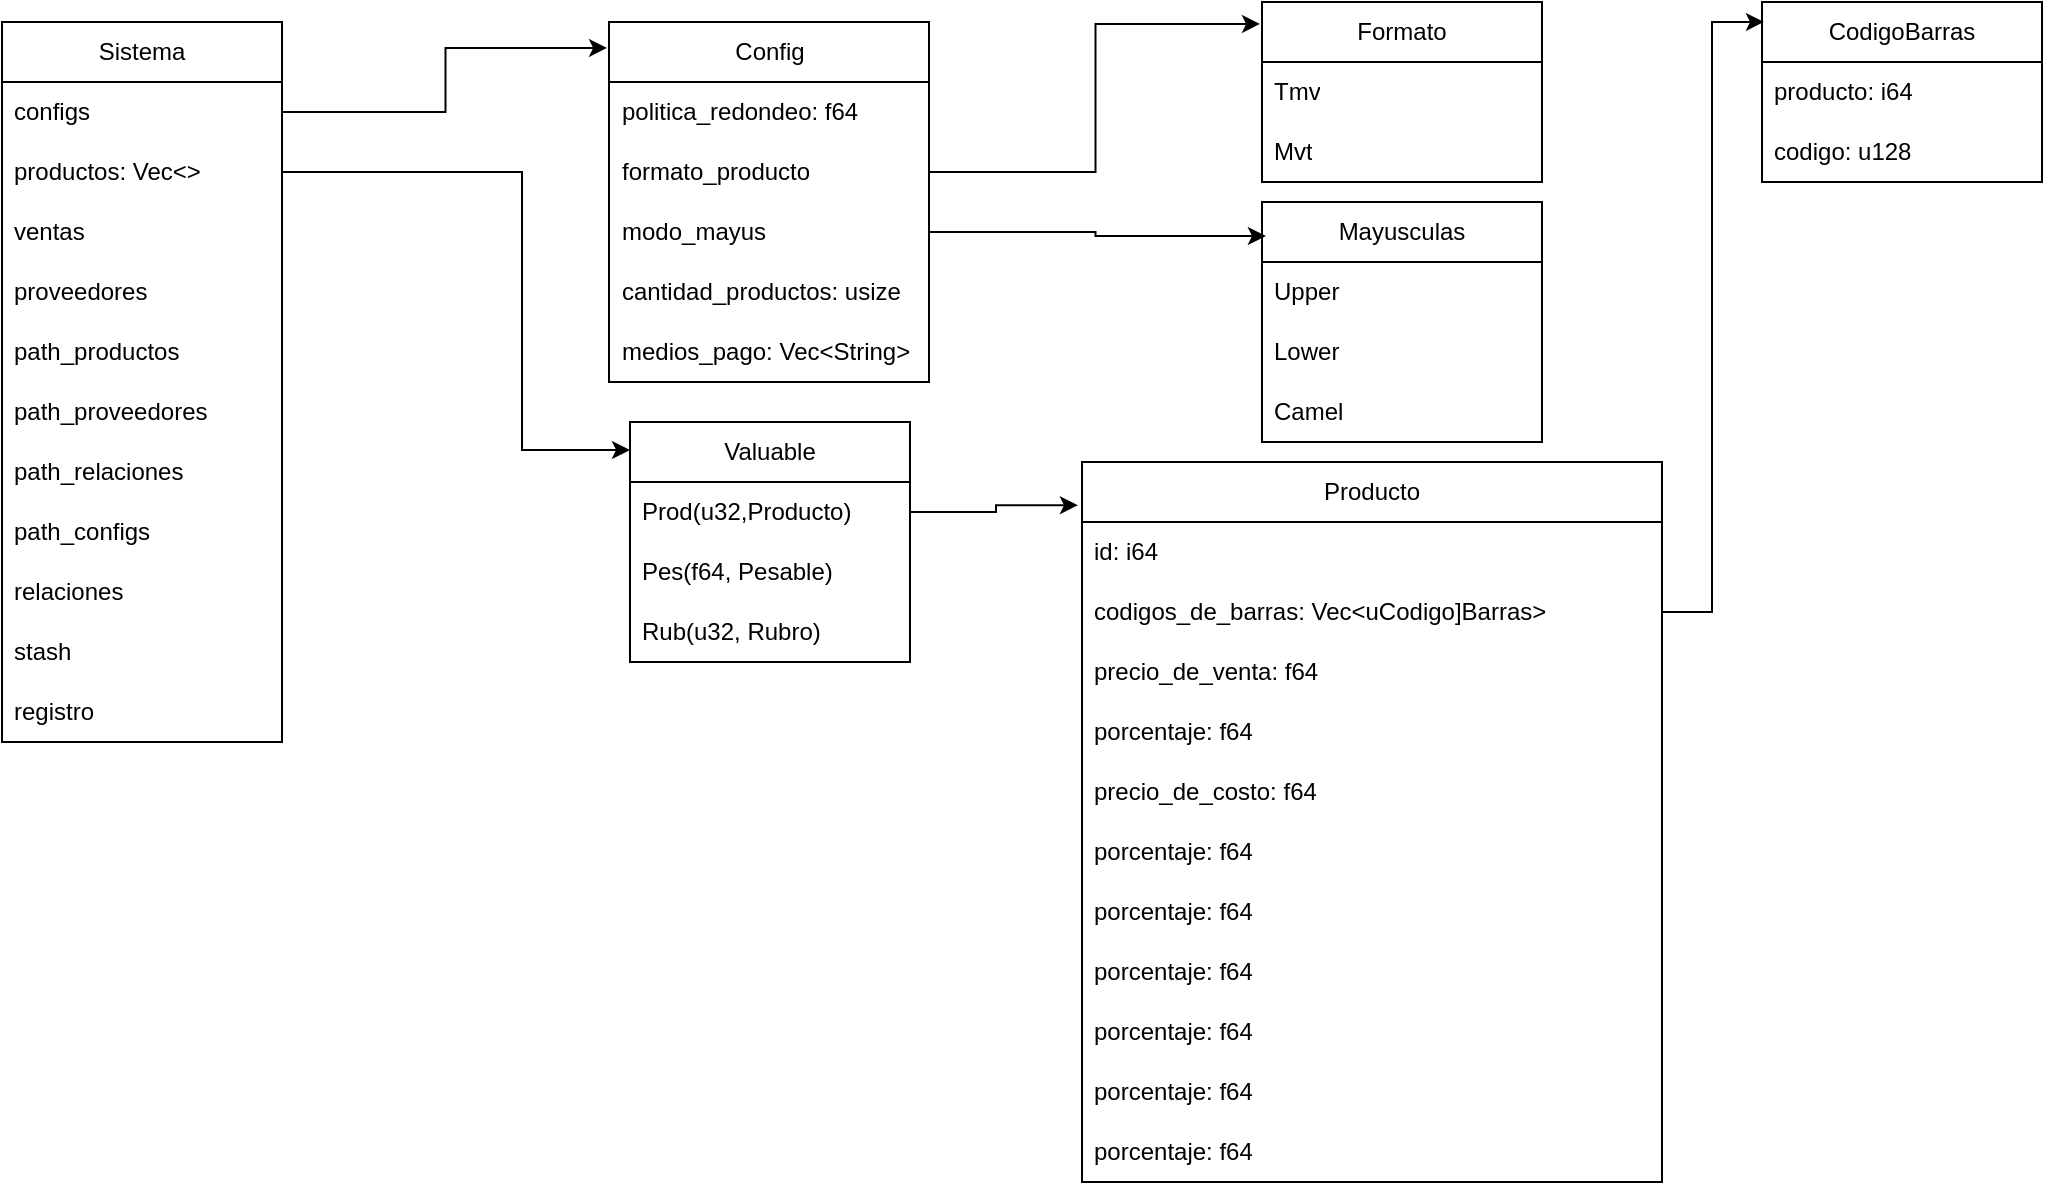 <mxfile version="22.1.16" type="github">
  <diagram name="Página-1" id="ZlQyiPSFrL7CcYV8kKTX">
    <mxGraphModel dx="880" dy="452" grid="1" gridSize="10" guides="1" tooltips="1" connect="1" arrows="1" fold="1" page="1" pageScale="1" pageWidth="827" pageHeight="1169" math="0" shadow="0">
      <root>
        <mxCell id="0" />
        <mxCell id="1" parent="0" />
        <mxCell id="BwbXATqt2oTvsvLEoZ2m-17" value="Sistema" style="swimlane;fontStyle=0;childLayout=stackLayout;horizontal=1;startSize=30;horizontalStack=0;resizeParent=1;resizeParentMax=0;resizeLast=0;collapsible=1;marginBottom=0;whiteSpace=wrap;html=1;" parent="1" vertex="1">
          <mxGeometry x="30" y="20" width="140" height="360" as="geometry" />
        </mxCell>
        <mxCell id="BwbXATqt2oTvsvLEoZ2m-18" value="configs" style="text;strokeColor=none;fillColor=none;align=left;verticalAlign=middle;spacingLeft=4;spacingRight=4;overflow=hidden;points=[[0,0.5],[1,0.5]];portConstraint=eastwest;rotatable=0;whiteSpace=wrap;html=1;" parent="BwbXATqt2oTvsvLEoZ2m-17" vertex="1">
          <mxGeometry y="30" width="140" height="30" as="geometry" />
        </mxCell>
        <mxCell id="BwbXATqt2oTvsvLEoZ2m-19" value="productos: Vec&amp;lt;&amp;gt;" style="text;strokeColor=none;fillColor=none;align=left;verticalAlign=middle;spacingLeft=4;spacingRight=4;overflow=hidden;points=[[0,0.5],[1,0.5]];portConstraint=eastwest;rotatable=0;whiteSpace=wrap;html=1;" parent="BwbXATqt2oTvsvLEoZ2m-17" vertex="1">
          <mxGeometry y="60" width="140" height="30" as="geometry" />
        </mxCell>
        <mxCell id="BwbXATqt2oTvsvLEoZ2m-20" value="ventas" style="text;strokeColor=none;fillColor=none;align=left;verticalAlign=middle;spacingLeft=4;spacingRight=4;overflow=hidden;points=[[0,0.5],[1,0.5]];portConstraint=eastwest;rotatable=0;whiteSpace=wrap;html=1;" parent="BwbXATqt2oTvsvLEoZ2m-17" vertex="1">
          <mxGeometry y="90" width="140" height="30" as="geometry" />
        </mxCell>
        <mxCell id="BwbXATqt2oTvsvLEoZ2m-21" value="&lt;div&gt;proveedores&lt;/div&gt;" style="text;strokeColor=none;fillColor=none;align=left;verticalAlign=middle;spacingLeft=4;spacingRight=4;overflow=hidden;points=[[0,0.5],[1,0.5]];portConstraint=eastwest;rotatable=0;whiteSpace=wrap;html=1;" parent="BwbXATqt2oTvsvLEoZ2m-17" vertex="1">
          <mxGeometry y="120" width="140" height="30" as="geometry" />
        </mxCell>
        <mxCell id="BwbXATqt2oTvsvLEoZ2m-22" value="path_productos" style="text;strokeColor=none;fillColor=none;align=left;verticalAlign=middle;spacingLeft=4;spacingRight=4;overflow=hidden;points=[[0,0.5],[1,0.5]];portConstraint=eastwest;rotatable=0;whiteSpace=wrap;html=1;" parent="BwbXATqt2oTvsvLEoZ2m-17" vertex="1">
          <mxGeometry y="150" width="140" height="30" as="geometry" />
        </mxCell>
        <mxCell id="BwbXATqt2oTvsvLEoZ2m-23" value="path_proveedores" style="text;strokeColor=none;fillColor=none;align=left;verticalAlign=middle;spacingLeft=4;spacingRight=4;overflow=hidden;points=[[0,0.5],[1,0.5]];portConstraint=eastwest;rotatable=0;whiteSpace=wrap;html=1;" parent="BwbXATqt2oTvsvLEoZ2m-17" vertex="1">
          <mxGeometry y="180" width="140" height="30" as="geometry" />
        </mxCell>
        <mxCell id="BwbXATqt2oTvsvLEoZ2m-24" value="path_relaciones" style="text;strokeColor=none;fillColor=none;align=left;verticalAlign=middle;spacingLeft=4;spacingRight=4;overflow=hidden;points=[[0,0.5],[1,0.5]];portConstraint=eastwest;rotatable=0;whiteSpace=wrap;html=1;" parent="BwbXATqt2oTvsvLEoZ2m-17" vertex="1">
          <mxGeometry y="210" width="140" height="30" as="geometry" />
        </mxCell>
        <mxCell id="BwbXATqt2oTvsvLEoZ2m-25" value="path_configs" style="text;strokeColor=none;fillColor=none;align=left;verticalAlign=middle;spacingLeft=4;spacingRight=4;overflow=hidden;points=[[0,0.5],[1,0.5]];portConstraint=eastwest;rotatable=0;whiteSpace=wrap;html=1;" parent="BwbXATqt2oTvsvLEoZ2m-17" vertex="1">
          <mxGeometry y="240" width="140" height="30" as="geometry" />
        </mxCell>
        <mxCell id="BwbXATqt2oTvsvLEoZ2m-26" value="relaciones" style="text;strokeColor=none;fillColor=none;align=left;verticalAlign=middle;spacingLeft=4;spacingRight=4;overflow=hidden;points=[[0,0.5],[1,0.5]];portConstraint=eastwest;rotatable=0;whiteSpace=wrap;html=1;" parent="BwbXATqt2oTvsvLEoZ2m-17" vertex="1">
          <mxGeometry y="270" width="140" height="30" as="geometry" />
        </mxCell>
        <mxCell id="BwbXATqt2oTvsvLEoZ2m-27" value="stash" style="text;strokeColor=none;fillColor=none;align=left;verticalAlign=middle;spacingLeft=4;spacingRight=4;overflow=hidden;points=[[0,0.5],[1,0.5]];portConstraint=eastwest;rotatable=0;whiteSpace=wrap;html=1;" parent="BwbXATqt2oTvsvLEoZ2m-17" vertex="1">
          <mxGeometry y="300" width="140" height="30" as="geometry" />
        </mxCell>
        <mxCell id="BwbXATqt2oTvsvLEoZ2m-28" value="registro" style="text;strokeColor=none;fillColor=none;align=left;verticalAlign=middle;spacingLeft=4;spacingRight=4;overflow=hidden;points=[[0,0.5],[1,0.5]];portConstraint=eastwest;rotatable=0;whiteSpace=wrap;html=1;" parent="BwbXATqt2oTvsvLEoZ2m-17" vertex="1">
          <mxGeometry y="330" width="140" height="30" as="geometry" />
        </mxCell>
        <mxCell id="BwbXATqt2oTvsvLEoZ2m-29" value="&lt;div&gt;Config&lt;/div&gt;" style="swimlane;fontStyle=0;childLayout=stackLayout;horizontal=1;startSize=30;horizontalStack=0;resizeParent=1;resizeParentMax=0;resizeLast=0;collapsible=1;marginBottom=0;whiteSpace=wrap;html=1;" parent="1" vertex="1">
          <mxGeometry x="333.5" y="20" width="160" height="180" as="geometry" />
        </mxCell>
        <mxCell id="BwbXATqt2oTvsvLEoZ2m-30" value="politica_redondeo: f64" style="text;strokeColor=none;fillColor=none;align=left;verticalAlign=middle;spacingLeft=4;spacingRight=4;overflow=hidden;points=[[0,0.5],[1,0.5]];portConstraint=eastwest;rotatable=0;whiteSpace=wrap;html=1;" parent="BwbXATqt2oTvsvLEoZ2m-29" vertex="1">
          <mxGeometry y="30" width="160" height="30" as="geometry" />
        </mxCell>
        <mxCell id="BwbXATqt2oTvsvLEoZ2m-31" value="formato_producto" style="text;strokeColor=none;fillColor=none;align=left;verticalAlign=middle;spacingLeft=4;spacingRight=4;overflow=hidden;points=[[0,0.5],[1,0.5]];portConstraint=eastwest;rotatable=0;whiteSpace=wrap;html=1;" parent="BwbXATqt2oTvsvLEoZ2m-29" vertex="1">
          <mxGeometry y="60" width="160" height="30" as="geometry" />
        </mxCell>
        <mxCell id="BwbXATqt2oTvsvLEoZ2m-32" value="modo_mayus" style="text;strokeColor=none;fillColor=none;align=left;verticalAlign=middle;spacingLeft=4;spacingRight=4;overflow=hidden;points=[[0,0.5],[1,0.5]];portConstraint=eastwest;rotatable=0;whiteSpace=wrap;html=1;" parent="BwbXATqt2oTvsvLEoZ2m-29" vertex="1">
          <mxGeometry y="90" width="160" height="30" as="geometry" />
        </mxCell>
        <mxCell id="BwbXATqt2oTvsvLEoZ2m-33" value="cantidad_productos: usize" style="text;strokeColor=none;fillColor=none;align=left;verticalAlign=middle;spacingLeft=4;spacingRight=4;overflow=hidden;points=[[0,0.5],[1,0.5]];portConstraint=eastwest;rotatable=0;whiteSpace=wrap;html=1;" parent="BwbXATqt2oTvsvLEoZ2m-29" vertex="1">
          <mxGeometry y="120" width="160" height="30" as="geometry" />
        </mxCell>
        <mxCell id="BwbXATqt2oTvsvLEoZ2m-34" value="medios_pago: Vec&amp;lt;String&amp;gt;" style="text;strokeColor=none;fillColor=none;align=left;verticalAlign=middle;spacingLeft=4;spacingRight=4;overflow=hidden;points=[[0,0.5],[1,0.5]];portConstraint=eastwest;rotatable=0;whiteSpace=wrap;html=1;" parent="BwbXATqt2oTvsvLEoZ2m-29" vertex="1">
          <mxGeometry y="150" width="160" height="30" as="geometry" />
        </mxCell>
        <mxCell id="BwbXATqt2oTvsvLEoZ2m-35" style="edgeStyle=orthogonalEdgeStyle;rounded=0;orthogonalLoop=1;jettySize=auto;html=1;entryX=-0.006;entryY=0.072;entryDx=0;entryDy=0;entryPerimeter=0;" parent="1" source="BwbXATqt2oTvsvLEoZ2m-18" target="BwbXATqt2oTvsvLEoZ2m-29" edge="1">
          <mxGeometry relative="1" as="geometry" />
        </mxCell>
        <mxCell id="BwbXATqt2oTvsvLEoZ2m-36" value="Formato" style="swimlane;fontStyle=0;childLayout=stackLayout;horizontal=1;startSize=30;horizontalStack=0;resizeParent=1;resizeParentMax=0;resizeLast=0;collapsible=1;marginBottom=0;whiteSpace=wrap;html=1;" parent="1" vertex="1">
          <mxGeometry x="660" y="10" width="140" height="90" as="geometry" />
        </mxCell>
        <mxCell id="BwbXATqt2oTvsvLEoZ2m-37" value="Tmv" style="text;strokeColor=none;fillColor=none;align=left;verticalAlign=middle;spacingLeft=4;spacingRight=4;overflow=hidden;points=[[0,0.5],[1,0.5]];portConstraint=eastwest;rotatable=0;whiteSpace=wrap;html=1;" parent="BwbXATqt2oTvsvLEoZ2m-36" vertex="1">
          <mxGeometry y="30" width="140" height="30" as="geometry" />
        </mxCell>
        <mxCell id="BwbXATqt2oTvsvLEoZ2m-38" value="Mvt" style="text;strokeColor=none;fillColor=none;align=left;verticalAlign=middle;spacingLeft=4;spacingRight=4;overflow=hidden;points=[[0,0.5],[1,0.5]];portConstraint=eastwest;rotatable=0;whiteSpace=wrap;html=1;" parent="BwbXATqt2oTvsvLEoZ2m-36" vertex="1">
          <mxGeometry y="60" width="140" height="30" as="geometry" />
        </mxCell>
        <mxCell id="BwbXATqt2oTvsvLEoZ2m-40" style="edgeStyle=orthogonalEdgeStyle;rounded=0;orthogonalLoop=1;jettySize=auto;html=1;entryX=-0.007;entryY=0.122;entryDx=0;entryDy=0;entryPerimeter=0;" parent="1" source="BwbXATqt2oTvsvLEoZ2m-31" target="BwbXATqt2oTvsvLEoZ2m-36" edge="1">
          <mxGeometry relative="1" as="geometry" />
        </mxCell>
        <mxCell id="BwbXATqt2oTvsvLEoZ2m-41" value="Mayusculas" style="swimlane;fontStyle=0;childLayout=stackLayout;horizontal=1;startSize=30;horizontalStack=0;resizeParent=1;resizeParentMax=0;resizeLast=0;collapsible=1;marginBottom=0;whiteSpace=wrap;html=1;" parent="1" vertex="1">
          <mxGeometry x="660" y="110" width="140" height="120" as="geometry" />
        </mxCell>
        <mxCell id="BwbXATqt2oTvsvLEoZ2m-42" value="Upper" style="text;strokeColor=none;fillColor=none;align=left;verticalAlign=middle;spacingLeft=4;spacingRight=4;overflow=hidden;points=[[0,0.5],[1,0.5]];portConstraint=eastwest;rotatable=0;whiteSpace=wrap;html=1;" parent="BwbXATqt2oTvsvLEoZ2m-41" vertex="1">
          <mxGeometry y="30" width="140" height="30" as="geometry" />
        </mxCell>
        <mxCell id="BwbXATqt2oTvsvLEoZ2m-43" value="Lower" style="text;strokeColor=none;fillColor=none;align=left;verticalAlign=middle;spacingLeft=4;spacingRight=4;overflow=hidden;points=[[0,0.5],[1,0.5]];portConstraint=eastwest;rotatable=0;whiteSpace=wrap;html=1;" parent="BwbXATqt2oTvsvLEoZ2m-41" vertex="1">
          <mxGeometry y="60" width="140" height="30" as="geometry" />
        </mxCell>
        <mxCell id="BwbXATqt2oTvsvLEoZ2m-44" value="Camel" style="text;strokeColor=none;fillColor=none;align=left;verticalAlign=middle;spacingLeft=4;spacingRight=4;overflow=hidden;points=[[0,0.5],[1,0.5]];portConstraint=eastwest;rotatable=0;whiteSpace=wrap;html=1;" parent="BwbXATqt2oTvsvLEoZ2m-41" vertex="1">
          <mxGeometry y="90" width="140" height="30" as="geometry" />
        </mxCell>
        <mxCell id="BwbXATqt2oTvsvLEoZ2m-45" style="edgeStyle=orthogonalEdgeStyle;rounded=0;orthogonalLoop=1;jettySize=auto;html=1;entryX=0.014;entryY=0.142;entryDx=0;entryDy=0;entryPerimeter=0;" parent="1" source="BwbXATqt2oTvsvLEoZ2m-32" target="BwbXATqt2oTvsvLEoZ2m-41" edge="1">
          <mxGeometry relative="1" as="geometry" />
        </mxCell>
        <mxCell id="BwbXATqt2oTvsvLEoZ2m-46" value="Valuable" style="swimlane;fontStyle=0;childLayout=stackLayout;horizontal=1;startSize=30;horizontalStack=0;resizeParent=1;resizeParentMax=0;resizeLast=0;collapsible=1;marginBottom=0;whiteSpace=wrap;html=1;" parent="1" vertex="1">
          <mxGeometry x="344" y="220" width="140" height="120" as="geometry" />
        </mxCell>
        <mxCell id="BwbXATqt2oTvsvLEoZ2m-47" value="Prod(u32,Producto)" style="text;strokeColor=none;fillColor=none;align=left;verticalAlign=middle;spacingLeft=4;spacingRight=4;overflow=hidden;points=[[0,0.5],[1,0.5]];portConstraint=eastwest;rotatable=0;whiteSpace=wrap;html=1;" parent="BwbXATqt2oTvsvLEoZ2m-46" vertex="1">
          <mxGeometry y="30" width="140" height="30" as="geometry" />
        </mxCell>
        <mxCell id="BwbXATqt2oTvsvLEoZ2m-48" value="Pes(f64, Pesable)" style="text;strokeColor=none;fillColor=none;align=left;verticalAlign=middle;spacingLeft=4;spacingRight=4;overflow=hidden;points=[[0,0.5],[1,0.5]];portConstraint=eastwest;rotatable=0;whiteSpace=wrap;html=1;" parent="BwbXATqt2oTvsvLEoZ2m-46" vertex="1">
          <mxGeometry y="60" width="140" height="30" as="geometry" />
        </mxCell>
        <mxCell id="BwbXATqt2oTvsvLEoZ2m-49" value="Rub(u32, Rubro)" style="text;strokeColor=none;fillColor=none;align=left;verticalAlign=middle;spacingLeft=4;spacingRight=4;overflow=hidden;points=[[0,0.5],[1,0.5]];portConstraint=eastwest;rotatable=0;whiteSpace=wrap;html=1;" parent="BwbXATqt2oTvsvLEoZ2m-46" vertex="1">
          <mxGeometry y="90" width="140" height="30" as="geometry" />
        </mxCell>
        <mxCell id="BwbXATqt2oTvsvLEoZ2m-50" style="edgeStyle=orthogonalEdgeStyle;rounded=0;orthogonalLoop=1;jettySize=auto;html=1;entryX=0;entryY=0.117;entryDx=0;entryDy=0;entryPerimeter=0;" parent="1" source="BwbXATqt2oTvsvLEoZ2m-19" target="BwbXATqt2oTvsvLEoZ2m-46" edge="1">
          <mxGeometry relative="1" as="geometry">
            <Array as="points">
              <mxPoint x="290" y="95" />
              <mxPoint x="290" y="234" />
            </Array>
          </mxGeometry>
        </mxCell>
        <mxCell id="BwbXATqt2oTvsvLEoZ2m-51" value="Producto" style="swimlane;fontStyle=0;childLayout=stackLayout;horizontal=1;startSize=30;horizontalStack=0;resizeParent=1;resizeParentMax=0;resizeLast=0;collapsible=1;marginBottom=0;whiteSpace=wrap;html=1;" parent="1" vertex="1">
          <mxGeometry x="570" y="240" width="290" height="360" as="geometry" />
        </mxCell>
        <mxCell id="BwbXATqt2oTvsvLEoZ2m-52" value="id: i64" style="text;strokeColor=none;fillColor=none;align=left;verticalAlign=middle;spacingLeft=4;spacingRight=4;overflow=hidden;points=[[0,0.5],[1,0.5]];portConstraint=eastwest;rotatable=0;whiteSpace=wrap;html=1;" parent="BwbXATqt2oTvsvLEoZ2m-51" vertex="1">
          <mxGeometry y="30" width="290" height="30" as="geometry" />
        </mxCell>
        <mxCell id="BwbXATqt2oTvsvLEoZ2m-53" value="codigos_de_barras: Vec&amp;lt;uCodigo]Barras&amp;gt;" style="text;strokeColor=none;fillColor=none;align=left;verticalAlign=middle;spacingLeft=4;spacingRight=4;overflow=hidden;points=[[0,0.5],[1,0.5]];portConstraint=eastwest;rotatable=0;whiteSpace=wrap;html=1;" parent="BwbXATqt2oTvsvLEoZ2m-51" vertex="1">
          <mxGeometry y="60" width="290" height="30" as="geometry" />
        </mxCell>
        <mxCell id="BwbXATqt2oTvsvLEoZ2m-54" value="precio_de_venta: f64" style="text;strokeColor=none;fillColor=none;align=left;verticalAlign=middle;spacingLeft=4;spacingRight=4;overflow=hidden;points=[[0,0.5],[1,0.5]];portConstraint=eastwest;rotatable=0;whiteSpace=wrap;html=1;" parent="BwbXATqt2oTvsvLEoZ2m-51" vertex="1">
          <mxGeometry y="90" width="290" height="30" as="geometry" />
        </mxCell>
        <mxCell id="BwbXATqt2oTvsvLEoZ2m-62" value="porcentaje: f64" style="text;strokeColor=none;fillColor=none;align=left;verticalAlign=middle;spacingLeft=4;spacingRight=4;overflow=hidden;points=[[0,0.5],[1,0.5]];portConstraint=eastwest;rotatable=0;whiteSpace=wrap;html=1;" parent="BwbXATqt2oTvsvLEoZ2m-51" vertex="1">
          <mxGeometry y="120" width="290" height="30" as="geometry" />
        </mxCell>
        <mxCell id="BwbXATqt2oTvsvLEoZ2m-64" value="precio_de_costo: f64" style="text;strokeColor=none;fillColor=none;align=left;verticalAlign=middle;spacingLeft=4;spacingRight=4;overflow=hidden;points=[[0,0.5],[1,0.5]];portConstraint=eastwest;rotatable=0;whiteSpace=wrap;html=1;" parent="BwbXATqt2oTvsvLEoZ2m-51" vertex="1">
          <mxGeometry y="150" width="290" height="30" as="geometry" />
        </mxCell>
        <mxCell id="BwbXATqt2oTvsvLEoZ2m-65" value="porcentaje: f64" style="text;strokeColor=none;fillColor=none;align=left;verticalAlign=middle;spacingLeft=4;spacingRight=4;overflow=hidden;points=[[0,0.5],[1,0.5]];portConstraint=eastwest;rotatable=0;whiteSpace=wrap;html=1;" parent="BwbXATqt2oTvsvLEoZ2m-51" vertex="1">
          <mxGeometry y="180" width="290" height="30" as="geometry" />
        </mxCell>
        <mxCell id="BwbXATqt2oTvsvLEoZ2m-66" value="porcentaje: f64" style="text;strokeColor=none;fillColor=none;align=left;verticalAlign=middle;spacingLeft=4;spacingRight=4;overflow=hidden;points=[[0,0.5],[1,0.5]];portConstraint=eastwest;rotatable=0;whiteSpace=wrap;html=1;" parent="BwbXATqt2oTvsvLEoZ2m-51" vertex="1">
          <mxGeometry y="210" width="290" height="30" as="geometry" />
        </mxCell>
        <mxCell id="BwbXATqt2oTvsvLEoZ2m-67" value="porcentaje: f64" style="text;strokeColor=none;fillColor=none;align=left;verticalAlign=middle;spacingLeft=4;spacingRight=4;overflow=hidden;points=[[0,0.5],[1,0.5]];portConstraint=eastwest;rotatable=0;whiteSpace=wrap;html=1;" parent="BwbXATqt2oTvsvLEoZ2m-51" vertex="1">
          <mxGeometry y="240" width="290" height="30" as="geometry" />
        </mxCell>
        <mxCell id="BwbXATqt2oTvsvLEoZ2m-68" value="porcentaje: f64" style="text;strokeColor=none;fillColor=none;align=left;verticalAlign=middle;spacingLeft=4;spacingRight=4;overflow=hidden;points=[[0,0.5],[1,0.5]];portConstraint=eastwest;rotatable=0;whiteSpace=wrap;html=1;" parent="BwbXATqt2oTvsvLEoZ2m-51" vertex="1">
          <mxGeometry y="270" width="290" height="30" as="geometry" />
        </mxCell>
        <mxCell id="wwDt5PnmIW3J-W7OaU7V-1" value="porcentaje: f64" style="text;strokeColor=none;fillColor=none;align=left;verticalAlign=middle;spacingLeft=4;spacingRight=4;overflow=hidden;points=[[0,0.5],[1,0.5]];portConstraint=eastwest;rotatable=0;whiteSpace=wrap;html=1;" vertex="1" parent="BwbXATqt2oTvsvLEoZ2m-51">
          <mxGeometry y="300" width="290" height="30" as="geometry" />
        </mxCell>
        <mxCell id="wwDt5PnmIW3J-W7OaU7V-2" value="porcentaje: f64" style="text;strokeColor=none;fillColor=none;align=left;verticalAlign=middle;spacingLeft=4;spacingRight=4;overflow=hidden;points=[[0,0.5],[1,0.5]];portConstraint=eastwest;rotatable=0;whiteSpace=wrap;html=1;" vertex="1" parent="BwbXATqt2oTvsvLEoZ2m-51">
          <mxGeometry y="330" width="290" height="30" as="geometry" />
        </mxCell>
        <mxCell id="BwbXATqt2oTvsvLEoZ2m-55" value="&lt;div&gt;CodigoBarras&lt;/div&gt;" style="swimlane;fontStyle=0;childLayout=stackLayout;horizontal=1;startSize=30;horizontalStack=0;resizeParent=1;resizeParentMax=0;resizeLast=0;collapsible=1;marginBottom=0;whiteSpace=wrap;html=1;" parent="1" vertex="1">
          <mxGeometry x="910" y="10" width="140" height="90" as="geometry" />
        </mxCell>
        <mxCell id="BwbXATqt2oTvsvLEoZ2m-56" value="producto: i64" style="text;strokeColor=none;fillColor=none;align=left;verticalAlign=middle;spacingLeft=4;spacingRight=4;overflow=hidden;points=[[0,0.5],[1,0.5]];portConstraint=eastwest;rotatable=0;whiteSpace=wrap;html=1;" parent="BwbXATqt2oTvsvLEoZ2m-55" vertex="1">
          <mxGeometry y="30" width="140" height="30" as="geometry" />
        </mxCell>
        <mxCell id="BwbXATqt2oTvsvLEoZ2m-57" value="codigo: u128" style="text;strokeColor=none;fillColor=none;align=left;verticalAlign=middle;spacingLeft=4;spacingRight=4;overflow=hidden;points=[[0,0.5],[1,0.5]];portConstraint=eastwest;rotatable=0;whiteSpace=wrap;html=1;" parent="BwbXATqt2oTvsvLEoZ2m-55" vertex="1">
          <mxGeometry y="60" width="140" height="30" as="geometry" />
        </mxCell>
        <mxCell id="BwbXATqt2oTvsvLEoZ2m-61" style="edgeStyle=orthogonalEdgeStyle;rounded=0;orthogonalLoop=1;jettySize=auto;html=1;entryX=0.007;entryY=0.111;entryDx=0;entryDy=0;entryPerimeter=0;" parent="1" source="BwbXATqt2oTvsvLEoZ2m-53" target="BwbXATqt2oTvsvLEoZ2m-55" edge="1">
          <mxGeometry relative="1" as="geometry" />
        </mxCell>
        <mxCell id="BwbXATqt2oTvsvLEoZ2m-63" style="edgeStyle=orthogonalEdgeStyle;rounded=0;orthogonalLoop=1;jettySize=auto;html=1;entryX=-0.007;entryY=0.06;entryDx=0;entryDy=0;entryPerimeter=0;" parent="1" source="BwbXATqt2oTvsvLEoZ2m-47" target="BwbXATqt2oTvsvLEoZ2m-51" edge="1">
          <mxGeometry relative="1" as="geometry">
            <mxPoint x="560" y="251" as="targetPoint" />
          </mxGeometry>
        </mxCell>
      </root>
    </mxGraphModel>
  </diagram>
</mxfile>
